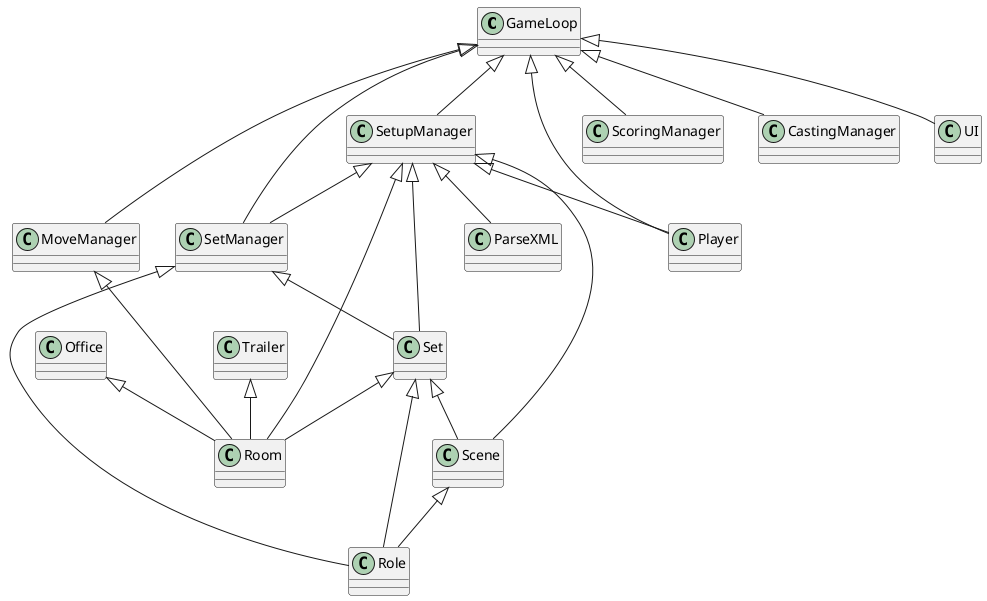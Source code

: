 @startuml

GameLoop <|-- SetupManager
GameLoop <|-- SetManager
GameLoop <|-- MoveManager
GameLoop <|-- ScoringManager
GameLoop <|-- CastingManager
GameLoop <|-- UI
GameLoop <|-- Player

SetupManager <|-- ParseXML
SetupManager <|-- Set
SetupManager <|-- Room
SetupManager <|-- Scene
SetupManager <|-- Player
SetupManager <|-- SetManager

SetManager <|-- Set
' SetManager <|-- Player
SetManager <|-- Role

' MoveManager <|-- Player
MoveManager <|-- Room

' CastingManager <|-- Player

' ScoringManager <|-- Player

Set <|-- Scene
Set <|-- Role

Scene <|-- Role

Set <|-- Room
Office <|-- Room
Trailer <|-- Room


@enduml